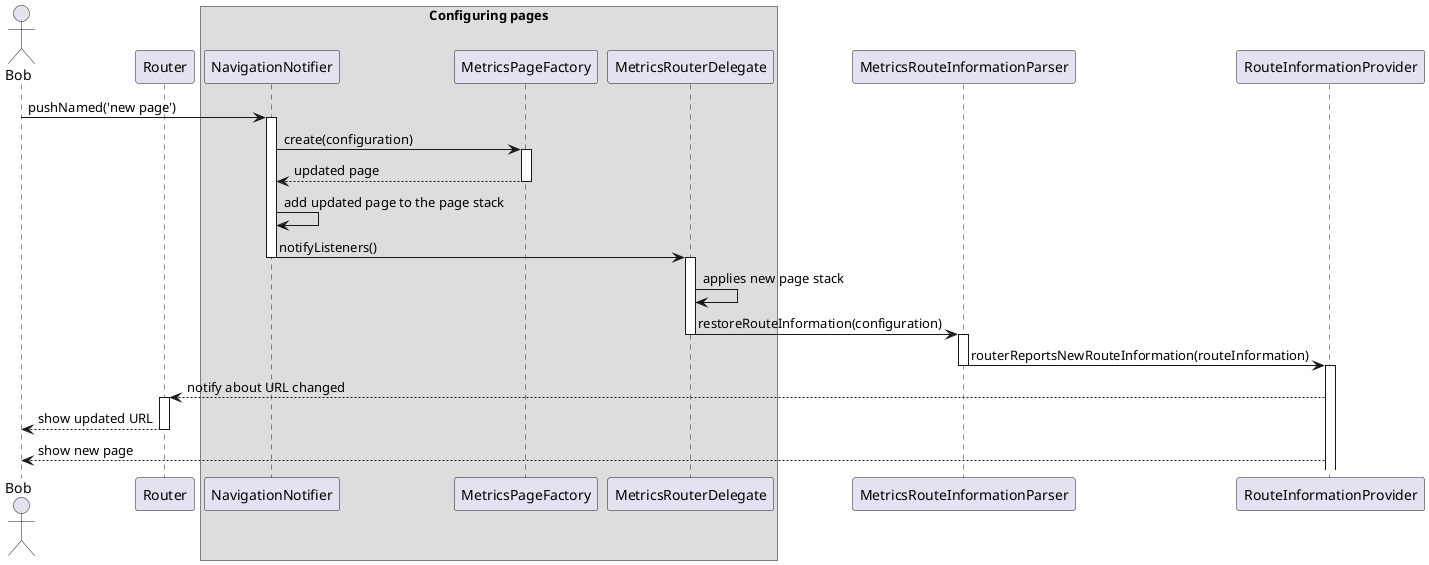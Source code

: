 @startuml internal_navigation_sequence_diagram

actor Bob

participant Router

box Configuring pages
participant NavigationNotifier
participant MetricsPageFactory
participant MetricsRouterDelegate
endbox

participant MetricsRouteInformationParser

participant RouteInformationProvider

Bob -> NavigationNotifier : pushNamed('new page')
activate NavigationNotifier

NavigationNotifier -> MetricsPageFactory : create(configuration)
activate MetricsPageFactory

return updated page

NavigationNotifier -> NavigationNotifier : add updated page to the page stack

NavigationNotifier -> MetricsRouterDelegate : notifyListeners()
deactivate NavigationNotifier
activate MetricsRouterDelegate

MetricsRouterDelegate -> MetricsRouterDelegate: applies new page stack

MetricsRouterDelegate -> MetricsRouteInformationParser : restoreRouteInformation(configuration)
deactivate MetricsRouterDelegate
activate MetricsRouteInformationParser

MetricsRouteInformationParser -> RouteInformationProvider : routerReportsNewRouteInformation(routeInformation)
deactivate MetricsRouteInformationParser
activate RouteInformationProvider

RouteInformationProvider --> Router : notify about URL changed
activate Router

Router --> Bob : show updated URL
deactivate Router

RouteInformationProvider --> Bob : show new page
@enduml
